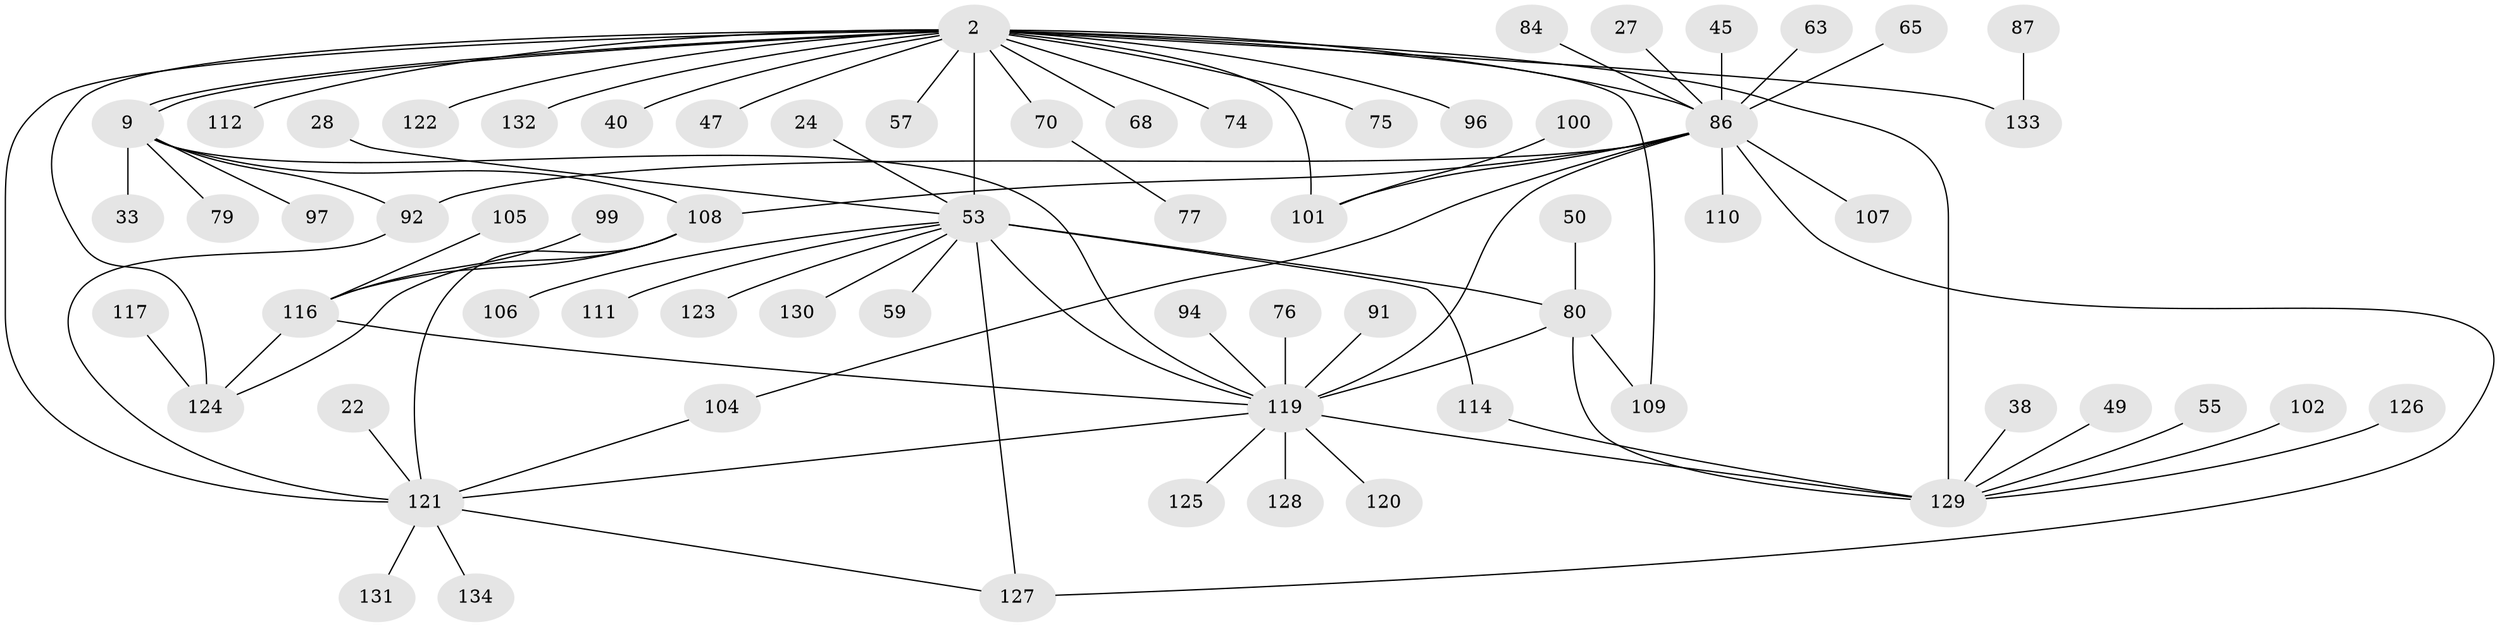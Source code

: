 // original degree distribution, {2: 0.20149253731343283, 38: 0.007462686567164179, 12: 0.007462686567164179, 3: 0.17164179104477612, 7: 0.029850746268656716, 15: 0.007462686567164179, 8: 0.014925373134328358, 6: 0.03731343283582089, 1: 0.4552238805970149, 4: 0.04477611940298507, 5: 0.022388059701492536}
// Generated by graph-tools (version 1.1) at 2025/47/03/09/25 04:47:37]
// undirected, 67 vertices, 86 edges
graph export_dot {
graph [start="1"]
  node [color=gray90,style=filled];
  2;
  9 [super="+7"];
  22;
  24;
  27;
  28 [super="+18"];
  33;
  38;
  40;
  45;
  47 [super="+26"];
  49;
  50;
  53 [super="+3"];
  55;
  57 [super="+31"];
  59;
  63;
  65;
  68;
  70 [super="+52"];
  74;
  75;
  76;
  77;
  79 [super="+16"];
  80 [super="+13"];
  84 [super="+44"];
  86 [super="+48+14"];
  87;
  91;
  92 [super="+73+71"];
  94;
  96;
  97;
  99;
  100;
  101 [super="+90+60"];
  102;
  104 [super="+95"];
  105;
  106 [super="+10"];
  107;
  108;
  109;
  110;
  111;
  112;
  114;
  116 [super="+67+89"];
  117;
  119 [super="+98+113+115"];
  120;
  121 [super="+15+20+43"];
  122 [super="+1"];
  123 [super="+11"];
  124 [super="+56"];
  125;
  126;
  127 [super="+42"];
  128;
  129 [super="+25+36+118"];
  130;
  131;
  132;
  133 [super="+69"];
  134;
  2 -- 9 [weight=2];
  2 -- 9;
  2 -- 40;
  2 -- 53 [weight=2];
  2 -- 57 [weight=2];
  2 -- 68;
  2 -- 74;
  2 -- 75;
  2 -- 96;
  2 -- 101 [weight=2];
  2 -- 109;
  2 -- 112;
  2 -- 121 [weight=4];
  2 -- 124 [weight=2];
  2 -- 129 [weight=4];
  2 -- 132;
  2 -- 86 [weight=3];
  2 -- 122;
  2 -- 47;
  2 -- 70;
  2 -- 133;
  9 -- 33;
  9 -- 97;
  9 -- 108;
  9 -- 92;
  9 -- 119;
  9 -- 79;
  22 -- 121;
  24 -- 53;
  27 -- 86;
  28 -- 53;
  38 -- 129;
  45 -- 86;
  49 -- 129;
  50 -- 80;
  53 -- 111;
  53 -- 130;
  53 -- 80 [weight=2];
  53 -- 114;
  53 -- 59;
  53 -- 119 [weight=2];
  53 -- 106;
  53 -- 123;
  53 -- 127;
  55 -- 129;
  63 -- 86;
  65 -- 86;
  70 -- 77;
  76 -- 119;
  80 -- 129;
  80 -- 109;
  80 -- 119;
  84 -- 86;
  86 -- 101 [weight=2];
  86 -- 92;
  86 -- 107;
  86 -- 110;
  86 -- 108;
  86 -- 104;
  86 -- 119 [weight=5];
  86 -- 127;
  87 -- 133;
  91 -- 119;
  92 -- 121;
  94 -- 119;
  99 -- 116;
  100 -- 101;
  102 -- 129;
  104 -- 121;
  105 -- 116;
  108 -- 124;
  108 -- 121;
  108 -- 116;
  114 -- 129;
  116 -- 124;
  116 -- 119;
  117 -- 124;
  119 -- 121 [weight=4];
  119 -- 128;
  119 -- 129 [weight=2];
  119 -- 120;
  119 -- 125;
  121 -- 131;
  121 -- 134;
  121 -- 127;
  126 -- 129;
}
